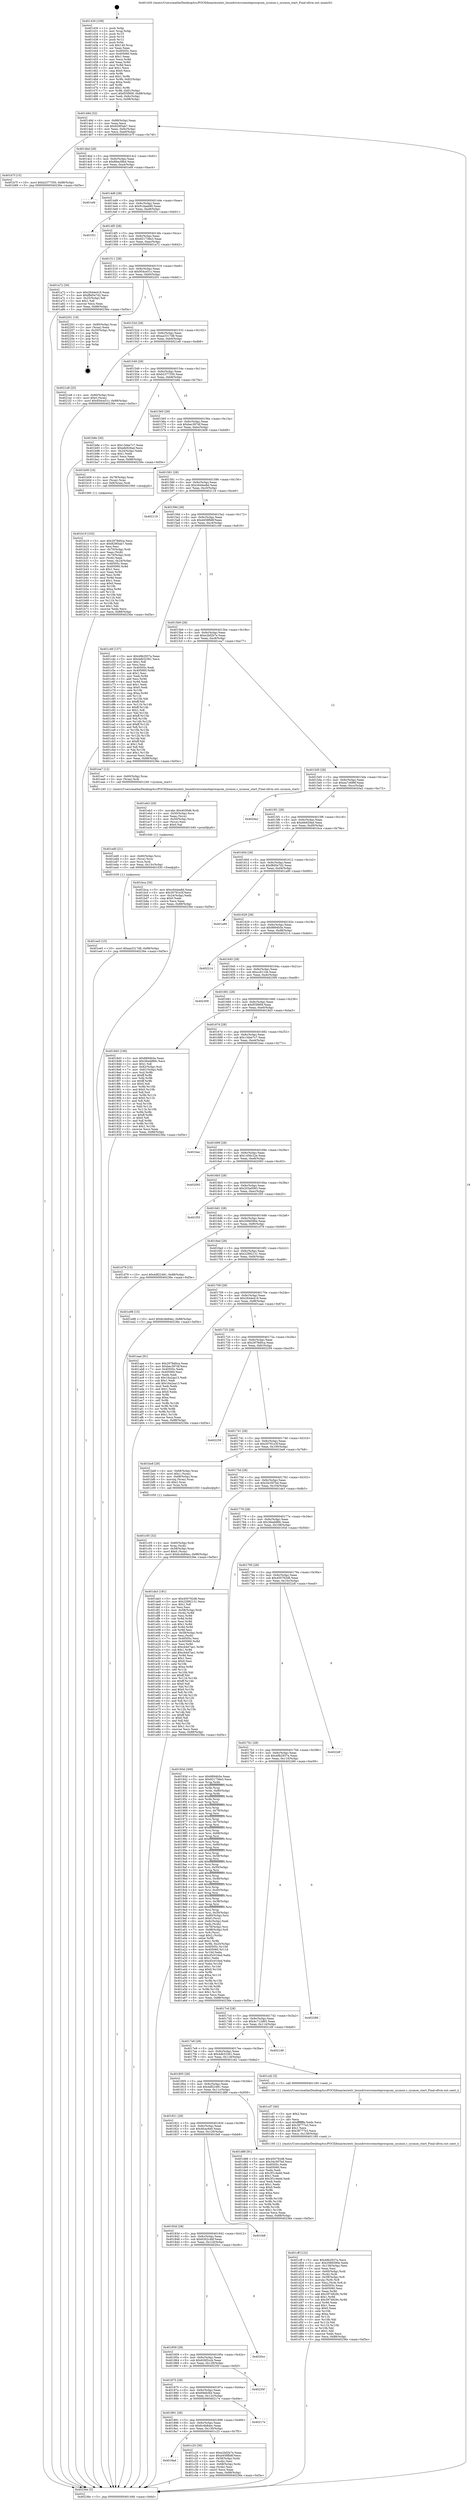 digraph "0x401430" {
  label = "0x401430 (/mnt/c/Users/mathe/Desktop/tcc/POCII/binaries/extr_linuxdriversremoteprocqcom_sysmon.c_sysmon_start_Final-ollvm.out::main(0))"
  labelloc = "t"
  node[shape=record]

  Entry [label="",width=0.3,height=0.3,shape=circle,fillcolor=black,style=filled]
  "0x40149d" [label="{
     0x40149d [32]\l
     | [instrs]\l
     &nbsp;&nbsp;0x40149d \<+6\>: mov -0x88(%rbp),%eax\l
     &nbsp;&nbsp;0x4014a3 \<+2\>: mov %eax,%ecx\l
     &nbsp;&nbsp;0x4014a5 \<+6\>: sub $0x829f3ab7,%ecx\l
     &nbsp;&nbsp;0x4014ab \<+6\>: mov %eax,-0x9c(%rbp)\l
     &nbsp;&nbsp;0x4014b1 \<+6\>: mov %ecx,-0xa0(%rbp)\l
     &nbsp;&nbsp;0x4014b7 \<+6\>: je 0000000000401b7f \<main+0x74f\>\l
  }"]
  "0x401b7f" [label="{
     0x401b7f [15]\l
     | [instrs]\l
     &nbsp;&nbsp;0x401b7f \<+10\>: movl $0xb2377350,-0x88(%rbp)\l
     &nbsp;&nbsp;0x401b89 \<+5\>: jmp 000000000040236e \<main+0xf3e\>\l
  }"]
  "0x4014bd" [label="{
     0x4014bd [28]\l
     | [instrs]\l
     &nbsp;&nbsp;0x4014bd \<+5\>: jmp 00000000004014c2 \<main+0x92\>\l
     &nbsp;&nbsp;0x4014c2 \<+6\>: mov -0x9c(%rbp),%eax\l
     &nbsp;&nbsp;0x4014c8 \<+5\>: sub $0x8fea38b4,%eax\l
     &nbsp;&nbsp;0x4014cd \<+6\>: mov %eax,-0xa4(%rbp)\l
     &nbsp;&nbsp;0x4014d3 \<+6\>: je 0000000000401ef4 \<main+0xac4\>\l
  }"]
  Exit [label="",width=0.3,height=0.3,shape=circle,fillcolor=black,style=filled,peripheries=2]
  "0x401ef4" [label="{
     0x401ef4\l
  }", style=dashed]
  "0x4014d9" [label="{
     0x4014d9 [28]\l
     | [instrs]\l
     &nbsp;&nbsp;0x4014d9 \<+5\>: jmp 00000000004014de \<main+0xae\>\l
     &nbsp;&nbsp;0x4014de \<+6\>: mov -0x9c(%rbp),%eax\l
     &nbsp;&nbsp;0x4014e4 \<+5\>: sub $0x91daab90,%eax\l
     &nbsp;&nbsp;0x4014e9 \<+6\>: mov %eax,-0xa8(%rbp)\l
     &nbsp;&nbsp;0x4014ef \<+6\>: je 0000000000401f31 \<main+0xb01\>\l
  }"]
  "0x401ee5" [label="{
     0x401ee5 [15]\l
     | [instrs]\l
     &nbsp;&nbsp;0x401ee5 \<+10\>: movl $0xaa3317d8,-0x88(%rbp)\l
     &nbsp;&nbsp;0x401eef \<+5\>: jmp 000000000040236e \<main+0xf3e\>\l
  }"]
  "0x401f31" [label="{
     0x401f31\l
  }", style=dashed]
  "0x4014f5" [label="{
     0x4014f5 [28]\l
     | [instrs]\l
     &nbsp;&nbsp;0x4014f5 \<+5\>: jmp 00000000004014fa \<main+0xca\>\l
     &nbsp;&nbsp;0x4014fa \<+6\>: mov -0x9c(%rbp),%eax\l
     &nbsp;&nbsp;0x401500 \<+5\>: sub $0x921736e3,%eax\l
     &nbsp;&nbsp;0x401505 \<+6\>: mov %eax,-0xac(%rbp)\l
     &nbsp;&nbsp;0x40150b \<+6\>: je 0000000000401a72 \<main+0x642\>\l
  }"]
  "0x401ed0" [label="{
     0x401ed0 [21]\l
     | [instrs]\l
     &nbsp;&nbsp;0x401ed0 \<+4\>: mov -0x60(%rbp),%rcx\l
     &nbsp;&nbsp;0x401ed4 \<+3\>: mov (%rcx),%rcx\l
     &nbsp;&nbsp;0x401ed7 \<+3\>: mov %rcx,%rdi\l
     &nbsp;&nbsp;0x401eda \<+6\>: mov %eax,-0x13c(%rbp)\l
     &nbsp;&nbsp;0x401ee0 \<+5\>: call 0000000000401030 \<free@plt\>\l
     | [calls]\l
     &nbsp;&nbsp;0x401030 \{1\} (unknown)\l
  }"]
  "0x401a72" [label="{
     0x401a72 [30]\l
     | [instrs]\l
     &nbsp;&nbsp;0x401a72 \<+5\>: mov $0x2644e419,%eax\l
     &nbsp;&nbsp;0x401a77 \<+5\>: mov $0xf8d5e7d2,%ecx\l
     &nbsp;&nbsp;0x401a7c \<+3\>: mov -0x25(%rbp),%dl\l
     &nbsp;&nbsp;0x401a7f \<+3\>: test $0x1,%dl\l
     &nbsp;&nbsp;0x401a82 \<+3\>: cmovne %ecx,%eax\l
     &nbsp;&nbsp;0x401a85 \<+6\>: mov %eax,-0x88(%rbp)\l
     &nbsp;&nbsp;0x401a8b \<+5\>: jmp 000000000040236e \<main+0xf3e\>\l
  }"]
  "0x401511" [label="{
     0x401511 [28]\l
     | [instrs]\l
     &nbsp;&nbsp;0x401511 \<+5\>: jmp 0000000000401516 \<main+0xe6\>\l
     &nbsp;&nbsp;0x401516 \<+6\>: mov -0x9c(%rbp),%eax\l
     &nbsp;&nbsp;0x40151c \<+5\>: sub $0x954ce51c,%eax\l
     &nbsp;&nbsp;0x401521 \<+6\>: mov %eax,-0xb0(%rbp)\l
     &nbsp;&nbsp;0x401527 \<+6\>: je 0000000000402201 \<main+0xdd1\>\l
  }"]
  "0x401eb3" [label="{
     0x401eb3 [29]\l
     | [instrs]\l
     &nbsp;&nbsp;0x401eb3 \<+10\>: movabs $0x4030d6,%rdi\l
     &nbsp;&nbsp;0x401ebd \<+4\>: mov -0x50(%rbp),%rcx\l
     &nbsp;&nbsp;0x401ec1 \<+2\>: mov %eax,(%rcx)\l
     &nbsp;&nbsp;0x401ec3 \<+4\>: mov -0x50(%rbp),%rcx\l
     &nbsp;&nbsp;0x401ec7 \<+2\>: mov (%rcx),%esi\l
     &nbsp;&nbsp;0x401ec9 \<+2\>: mov $0x0,%al\l
     &nbsp;&nbsp;0x401ecb \<+5\>: call 0000000000401040 \<printf@plt\>\l
     | [calls]\l
     &nbsp;&nbsp;0x401040 \{1\} (unknown)\l
  }"]
  "0x402201" [label="{
     0x402201 [19]\l
     | [instrs]\l
     &nbsp;&nbsp;0x402201 \<+4\>: mov -0x80(%rbp),%rax\l
     &nbsp;&nbsp;0x402205 \<+2\>: mov (%rax),%eax\l
     &nbsp;&nbsp;0x402207 \<+4\>: lea -0x20(%rbp),%rsp\l
     &nbsp;&nbsp;0x40220b \<+1\>: pop %rbx\l
     &nbsp;&nbsp;0x40220c \<+2\>: pop %r12\l
     &nbsp;&nbsp;0x40220e \<+2\>: pop %r14\l
     &nbsp;&nbsp;0x402210 \<+2\>: pop %r15\l
     &nbsp;&nbsp;0x402212 \<+1\>: pop %rbp\l
     &nbsp;&nbsp;0x402213 \<+1\>: ret\l
  }"]
  "0x40152d" [label="{
     0x40152d [28]\l
     | [instrs]\l
     &nbsp;&nbsp;0x40152d \<+5\>: jmp 0000000000401532 \<main+0x102\>\l
     &nbsp;&nbsp;0x401532 \<+6\>: mov -0x9c(%rbp),%eax\l
     &nbsp;&nbsp;0x401538 \<+5\>: sub $0xaa3317d8,%eax\l
     &nbsp;&nbsp;0x40153d \<+6\>: mov %eax,-0xb4(%rbp)\l
     &nbsp;&nbsp;0x401543 \<+6\>: je 00000000004021e8 \<main+0xdb8\>\l
  }"]
  "0x401cff" [label="{
     0x401cff [122]\l
     | [instrs]\l
     &nbsp;&nbsp;0x401cff \<+5\>: mov $0x49b2937a,%ecx\l
     &nbsp;&nbsp;0x401d04 \<+5\>: mov $0x2066590e,%edx\l
     &nbsp;&nbsp;0x401d09 \<+6\>: mov -0x138(%rbp),%esi\l
     &nbsp;&nbsp;0x401d0f \<+3\>: imul %eax,%esi\l
     &nbsp;&nbsp;0x401d12 \<+4\>: mov -0x60(%rbp),%rdi\l
     &nbsp;&nbsp;0x401d16 \<+3\>: mov (%rdi),%rdi\l
     &nbsp;&nbsp;0x401d19 \<+4\>: mov -0x58(%rbp),%r8\l
     &nbsp;&nbsp;0x401d1d \<+3\>: movslq (%r8),%r8\l
     &nbsp;&nbsp;0x401d20 \<+4\>: mov %esi,(%rdi,%r8,4)\l
     &nbsp;&nbsp;0x401d24 \<+7\>: mov 0x40505c,%eax\l
     &nbsp;&nbsp;0x401d2b \<+7\>: mov 0x405060,%esi\l
     &nbsp;&nbsp;0x401d32 \<+3\>: mov %eax,%r9d\l
     &nbsp;&nbsp;0x401d35 \<+7\>: add $0x3974929c,%r9d\l
     &nbsp;&nbsp;0x401d3c \<+4\>: sub $0x1,%r9d\l
     &nbsp;&nbsp;0x401d40 \<+7\>: sub $0x3974929c,%r9d\l
     &nbsp;&nbsp;0x401d47 \<+4\>: imul %r9d,%eax\l
     &nbsp;&nbsp;0x401d4b \<+3\>: and $0x1,%eax\l
     &nbsp;&nbsp;0x401d4e \<+3\>: cmp $0x0,%eax\l
     &nbsp;&nbsp;0x401d51 \<+4\>: sete %r10b\l
     &nbsp;&nbsp;0x401d55 \<+3\>: cmp $0xa,%esi\l
     &nbsp;&nbsp;0x401d58 \<+4\>: setl %r11b\l
     &nbsp;&nbsp;0x401d5c \<+3\>: mov %r10b,%bl\l
     &nbsp;&nbsp;0x401d5f \<+3\>: and %r11b,%bl\l
     &nbsp;&nbsp;0x401d62 \<+3\>: xor %r11b,%r10b\l
     &nbsp;&nbsp;0x401d65 \<+3\>: or %r10b,%bl\l
     &nbsp;&nbsp;0x401d68 \<+3\>: test $0x1,%bl\l
     &nbsp;&nbsp;0x401d6b \<+3\>: cmovne %edx,%ecx\l
     &nbsp;&nbsp;0x401d6e \<+6\>: mov %ecx,-0x88(%rbp)\l
     &nbsp;&nbsp;0x401d74 \<+5\>: jmp 000000000040236e \<main+0xf3e\>\l
  }"]
  "0x4021e8" [label="{
     0x4021e8 [25]\l
     | [instrs]\l
     &nbsp;&nbsp;0x4021e8 \<+4\>: mov -0x80(%rbp),%rax\l
     &nbsp;&nbsp;0x4021ec \<+6\>: movl $0x0,(%rax)\l
     &nbsp;&nbsp;0x4021f2 \<+10\>: movl $0x954ce51c,-0x88(%rbp)\l
     &nbsp;&nbsp;0x4021fc \<+5\>: jmp 000000000040236e \<main+0xf3e\>\l
  }"]
  "0x401549" [label="{
     0x401549 [28]\l
     | [instrs]\l
     &nbsp;&nbsp;0x401549 \<+5\>: jmp 000000000040154e \<main+0x11e\>\l
     &nbsp;&nbsp;0x40154e \<+6\>: mov -0x9c(%rbp),%eax\l
     &nbsp;&nbsp;0x401554 \<+5\>: sub $0xb2377350,%eax\l
     &nbsp;&nbsp;0x401559 \<+6\>: mov %eax,-0xb8(%rbp)\l
     &nbsp;&nbsp;0x40155f \<+6\>: je 0000000000401b8e \<main+0x75e\>\l
  }"]
  "0x401cd7" [label="{
     0x401cd7 [40]\l
     | [instrs]\l
     &nbsp;&nbsp;0x401cd7 \<+5\>: mov $0x2,%ecx\l
     &nbsp;&nbsp;0x401cdc \<+1\>: cltd\l
     &nbsp;&nbsp;0x401cdd \<+2\>: idiv %ecx\l
     &nbsp;&nbsp;0x401cdf \<+6\>: imul $0xfffffffe,%edx,%ecx\l
     &nbsp;&nbsp;0x401ce5 \<+6\>: add $0x38777e3,%ecx\l
     &nbsp;&nbsp;0x401ceb \<+3\>: add $0x1,%ecx\l
     &nbsp;&nbsp;0x401cee \<+6\>: sub $0x38777e3,%ecx\l
     &nbsp;&nbsp;0x401cf4 \<+6\>: mov %ecx,-0x138(%rbp)\l
     &nbsp;&nbsp;0x401cfa \<+5\>: call 0000000000401160 \<next_i\>\l
     | [calls]\l
     &nbsp;&nbsp;0x401160 \{1\} (/mnt/c/Users/mathe/Desktop/tcc/POCII/binaries/extr_linuxdriversremoteprocqcom_sysmon.c_sysmon_start_Final-ollvm.out::next_i)\l
  }"]
  "0x401b8e" [label="{
     0x401b8e [30]\l
     | [instrs]\l
     &nbsp;&nbsp;0x401b8e \<+5\>: mov $0x13dee7c7,%eax\l
     &nbsp;&nbsp;0x401b93 \<+5\>: mov $0xefe929ad,%ecx\l
     &nbsp;&nbsp;0x401b98 \<+3\>: mov -0x24(%rbp),%edx\l
     &nbsp;&nbsp;0x401b9b \<+3\>: cmp $0x1,%edx\l
     &nbsp;&nbsp;0x401b9e \<+3\>: cmovl %ecx,%eax\l
     &nbsp;&nbsp;0x401ba1 \<+6\>: mov %eax,-0x88(%rbp)\l
     &nbsp;&nbsp;0x401ba7 \<+5\>: jmp 000000000040236e \<main+0xf3e\>\l
  }"]
  "0x401565" [label="{
     0x401565 [28]\l
     | [instrs]\l
     &nbsp;&nbsp;0x401565 \<+5\>: jmp 000000000040156a \<main+0x13a\>\l
     &nbsp;&nbsp;0x40156a \<+6\>: mov -0x9c(%rbp),%eax\l
     &nbsp;&nbsp;0x401570 \<+5\>: sub $0xbec397df,%eax\l
     &nbsp;&nbsp;0x401575 \<+6\>: mov %eax,-0xbc(%rbp)\l
     &nbsp;&nbsp;0x40157b \<+6\>: je 0000000000401b09 \<main+0x6d9\>\l
  }"]
  "0x4018ad" [label="{
     0x4018ad\l
  }", style=dashed]
  "0x401b09" [label="{
     0x401b09 [16]\l
     | [instrs]\l
     &nbsp;&nbsp;0x401b09 \<+4\>: mov -0x78(%rbp),%rax\l
     &nbsp;&nbsp;0x401b0d \<+3\>: mov (%rax),%rax\l
     &nbsp;&nbsp;0x401b10 \<+4\>: mov 0x8(%rax),%rdi\l
     &nbsp;&nbsp;0x401b14 \<+5\>: call 0000000000401060 \<atoi@plt\>\l
     | [calls]\l
     &nbsp;&nbsp;0x401060 \{1\} (unknown)\l
  }"]
  "0x401581" [label="{
     0x401581 [28]\l
     | [instrs]\l
     &nbsp;&nbsp;0x401581 \<+5\>: jmp 0000000000401586 \<main+0x156\>\l
     &nbsp;&nbsp;0x401586 \<+6\>: mov -0x9c(%rbp),%eax\l
     &nbsp;&nbsp;0x40158c \<+5\>: sub $0xc644ea8d,%eax\l
     &nbsp;&nbsp;0x401591 \<+6\>: mov %eax,-0xc0(%rbp)\l
     &nbsp;&nbsp;0x401597 \<+6\>: je 0000000000402119 \<main+0xce9\>\l
  }"]
  "0x401c25" [label="{
     0x401c25 [36]\l
     | [instrs]\l
     &nbsp;&nbsp;0x401c25 \<+5\>: mov $0xe2bf2b7e,%eax\l
     &nbsp;&nbsp;0x401c2a \<+5\>: mov $0xd458fb8f,%ecx\l
     &nbsp;&nbsp;0x401c2f \<+4\>: mov -0x58(%rbp),%rdx\l
     &nbsp;&nbsp;0x401c33 \<+2\>: mov (%rdx),%esi\l
     &nbsp;&nbsp;0x401c35 \<+4\>: mov -0x68(%rbp),%rdx\l
     &nbsp;&nbsp;0x401c39 \<+2\>: cmp (%rdx),%esi\l
     &nbsp;&nbsp;0x401c3b \<+3\>: cmovl %ecx,%eax\l
     &nbsp;&nbsp;0x401c3e \<+6\>: mov %eax,-0x88(%rbp)\l
     &nbsp;&nbsp;0x401c44 \<+5\>: jmp 000000000040236e \<main+0xf3e\>\l
  }"]
  "0x402119" [label="{
     0x402119\l
  }", style=dashed]
  "0x40159d" [label="{
     0x40159d [28]\l
     | [instrs]\l
     &nbsp;&nbsp;0x40159d \<+5\>: jmp 00000000004015a2 \<main+0x172\>\l
     &nbsp;&nbsp;0x4015a2 \<+6\>: mov -0x9c(%rbp),%eax\l
     &nbsp;&nbsp;0x4015a8 \<+5\>: sub $0xd458fb8f,%eax\l
     &nbsp;&nbsp;0x4015ad \<+6\>: mov %eax,-0xc4(%rbp)\l
     &nbsp;&nbsp;0x4015b3 \<+6\>: je 0000000000401c49 \<main+0x819\>\l
  }"]
  "0x401891" [label="{
     0x401891 [28]\l
     | [instrs]\l
     &nbsp;&nbsp;0x401891 \<+5\>: jmp 0000000000401896 \<main+0x466\>\l
     &nbsp;&nbsp;0x401896 \<+6\>: mov -0x9c(%rbp),%eax\l
     &nbsp;&nbsp;0x40189c \<+5\>: sub $0x6c4b84ec,%eax\l
     &nbsp;&nbsp;0x4018a1 \<+6\>: mov %eax,-0x130(%rbp)\l
     &nbsp;&nbsp;0x4018a7 \<+6\>: je 0000000000401c25 \<main+0x7f5\>\l
  }"]
  "0x401c49" [label="{
     0x401c49 [137]\l
     | [instrs]\l
     &nbsp;&nbsp;0x401c49 \<+5\>: mov $0x49b2937a,%eax\l
     &nbsp;&nbsp;0x401c4e \<+5\>: mov $0x4db32361,%ecx\l
     &nbsp;&nbsp;0x401c53 \<+2\>: mov $0x1,%dl\l
     &nbsp;&nbsp;0x401c55 \<+2\>: xor %esi,%esi\l
     &nbsp;&nbsp;0x401c57 \<+7\>: mov 0x40505c,%edi\l
     &nbsp;&nbsp;0x401c5e \<+8\>: mov 0x405060,%r8d\l
     &nbsp;&nbsp;0x401c66 \<+3\>: sub $0x1,%esi\l
     &nbsp;&nbsp;0x401c69 \<+3\>: mov %edi,%r9d\l
     &nbsp;&nbsp;0x401c6c \<+3\>: add %esi,%r9d\l
     &nbsp;&nbsp;0x401c6f \<+4\>: imul %r9d,%edi\l
     &nbsp;&nbsp;0x401c73 \<+3\>: and $0x1,%edi\l
     &nbsp;&nbsp;0x401c76 \<+3\>: cmp $0x0,%edi\l
     &nbsp;&nbsp;0x401c79 \<+4\>: sete %r10b\l
     &nbsp;&nbsp;0x401c7d \<+4\>: cmp $0xa,%r8d\l
     &nbsp;&nbsp;0x401c81 \<+4\>: setl %r11b\l
     &nbsp;&nbsp;0x401c85 \<+3\>: mov %r10b,%bl\l
     &nbsp;&nbsp;0x401c88 \<+3\>: xor $0xff,%bl\l
     &nbsp;&nbsp;0x401c8b \<+3\>: mov %r11b,%r14b\l
     &nbsp;&nbsp;0x401c8e \<+4\>: xor $0xff,%r14b\l
     &nbsp;&nbsp;0x401c92 \<+3\>: xor $0x1,%dl\l
     &nbsp;&nbsp;0x401c95 \<+3\>: mov %bl,%r15b\l
     &nbsp;&nbsp;0x401c98 \<+4\>: and $0xff,%r15b\l
     &nbsp;&nbsp;0x401c9c \<+3\>: and %dl,%r10b\l
     &nbsp;&nbsp;0x401c9f \<+3\>: mov %r14b,%r12b\l
     &nbsp;&nbsp;0x401ca2 \<+4\>: and $0xff,%r12b\l
     &nbsp;&nbsp;0x401ca6 \<+3\>: and %dl,%r11b\l
     &nbsp;&nbsp;0x401ca9 \<+3\>: or %r10b,%r15b\l
     &nbsp;&nbsp;0x401cac \<+3\>: or %r11b,%r12b\l
     &nbsp;&nbsp;0x401caf \<+3\>: xor %r12b,%r15b\l
     &nbsp;&nbsp;0x401cb2 \<+3\>: or %r14b,%bl\l
     &nbsp;&nbsp;0x401cb5 \<+3\>: xor $0xff,%bl\l
     &nbsp;&nbsp;0x401cb8 \<+3\>: or $0x1,%dl\l
     &nbsp;&nbsp;0x401cbb \<+2\>: and %dl,%bl\l
     &nbsp;&nbsp;0x401cbd \<+3\>: or %bl,%r15b\l
     &nbsp;&nbsp;0x401cc0 \<+4\>: test $0x1,%r15b\l
     &nbsp;&nbsp;0x401cc4 \<+3\>: cmovne %ecx,%eax\l
     &nbsp;&nbsp;0x401cc7 \<+6\>: mov %eax,-0x88(%rbp)\l
     &nbsp;&nbsp;0x401ccd \<+5\>: jmp 000000000040236e \<main+0xf3e\>\l
  }"]
  "0x4015b9" [label="{
     0x4015b9 [28]\l
     | [instrs]\l
     &nbsp;&nbsp;0x4015b9 \<+5\>: jmp 00000000004015be \<main+0x18e\>\l
     &nbsp;&nbsp;0x4015be \<+6\>: mov -0x9c(%rbp),%eax\l
     &nbsp;&nbsp;0x4015c4 \<+5\>: sub $0xe2bf2b7e,%eax\l
     &nbsp;&nbsp;0x4015c9 \<+6\>: mov %eax,-0xc8(%rbp)\l
     &nbsp;&nbsp;0x4015cf \<+6\>: je 0000000000401ea7 \<main+0xa77\>\l
  }"]
  "0x40217e" [label="{
     0x40217e\l
  }", style=dashed]
  "0x401ea7" [label="{
     0x401ea7 [12]\l
     | [instrs]\l
     &nbsp;&nbsp;0x401ea7 \<+4\>: mov -0x60(%rbp),%rax\l
     &nbsp;&nbsp;0x401eab \<+3\>: mov (%rax),%rdi\l
     &nbsp;&nbsp;0x401eae \<+5\>: call 0000000000401240 \<sysmon_start\>\l
     | [calls]\l
     &nbsp;&nbsp;0x401240 \{1\} (/mnt/c/Users/mathe/Desktop/tcc/POCII/binaries/extr_linuxdriversremoteprocqcom_sysmon.c_sysmon_start_Final-ollvm.out::sysmon_start)\l
  }"]
  "0x4015d5" [label="{
     0x4015d5 [28]\l
     | [instrs]\l
     &nbsp;&nbsp;0x4015d5 \<+5\>: jmp 00000000004015da \<main+0x1aa\>\l
     &nbsp;&nbsp;0x4015da \<+6\>: mov -0x9c(%rbp),%eax\l
     &nbsp;&nbsp;0x4015e0 \<+5\>: sub $0xea7c689f,%eax\l
     &nbsp;&nbsp;0x4015e5 \<+6\>: mov %eax,-0xcc(%rbp)\l
     &nbsp;&nbsp;0x4015eb \<+6\>: je 00000000004020a2 \<main+0xc72\>\l
  }"]
  "0x401875" [label="{
     0x401875 [28]\l
     | [instrs]\l
     &nbsp;&nbsp;0x401875 \<+5\>: jmp 000000000040187a \<main+0x44a\>\l
     &nbsp;&nbsp;0x40187a \<+6\>: mov -0x9c(%rbp),%eax\l
     &nbsp;&nbsp;0x401880 \<+5\>: sub $0x69efcf44,%eax\l
     &nbsp;&nbsp;0x401885 \<+6\>: mov %eax,-0x12c(%rbp)\l
     &nbsp;&nbsp;0x40188b \<+6\>: je 000000000040217e \<main+0xd4e\>\l
  }"]
  "0x4020a2" [label="{
     0x4020a2\l
  }", style=dashed]
  "0x4015f1" [label="{
     0x4015f1 [28]\l
     | [instrs]\l
     &nbsp;&nbsp;0x4015f1 \<+5\>: jmp 00000000004015f6 \<main+0x1c6\>\l
     &nbsp;&nbsp;0x4015f6 \<+6\>: mov -0x9c(%rbp),%eax\l
     &nbsp;&nbsp;0x4015fc \<+5\>: sub $0xefe929ad,%eax\l
     &nbsp;&nbsp;0x401601 \<+6\>: mov %eax,-0xd0(%rbp)\l
     &nbsp;&nbsp;0x401607 \<+6\>: je 0000000000401bca \<main+0x79a\>\l
  }"]
  "0x40235f" [label="{
     0x40235f\l
  }", style=dashed]
  "0x401bca" [label="{
     0x401bca [30]\l
     | [instrs]\l
     &nbsp;&nbsp;0x401bca \<+5\>: mov $0xc644ea8d,%eax\l
     &nbsp;&nbsp;0x401bcf \<+5\>: mov $0x30791e3f,%ecx\l
     &nbsp;&nbsp;0x401bd4 \<+3\>: mov -0x24(%rbp),%edx\l
     &nbsp;&nbsp;0x401bd7 \<+3\>: cmp $0x0,%edx\l
     &nbsp;&nbsp;0x401bda \<+3\>: cmove %ecx,%eax\l
     &nbsp;&nbsp;0x401bdd \<+6\>: mov %eax,-0x88(%rbp)\l
     &nbsp;&nbsp;0x401be3 \<+5\>: jmp 000000000040236e \<main+0xf3e\>\l
  }"]
  "0x40160d" [label="{
     0x40160d [28]\l
     | [instrs]\l
     &nbsp;&nbsp;0x40160d \<+5\>: jmp 0000000000401612 \<main+0x1e2\>\l
     &nbsp;&nbsp;0x401612 \<+6\>: mov -0x9c(%rbp),%eax\l
     &nbsp;&nbsp;0x401618 \<+5\>: sub $0xf8d5e7d2,%eax\l
     &nbsp;&nbsp;0x40161d \<+6\>: mov %eax,-0xd4(%rbp)\l
     &nbsp;&nbsp;0x401623 \<+6\>: je 0000000000401a90 \<main+0x660\>\l
  }"]
  "0x401859" [label="{
     0x401859 [28]\l
     | [instrs]\l
     &nbsp;&nbsp;0x401859 \<+5\>: jmp 000000000040185e \<main+0x42e\>\l
     &nbsp;&nbsp;0x40185e \<+6\>: mov -0x9c(%rbp),%eax\l
     &nbsp;&nbsp;0x401864 \<+5\>: sub $0x626f2ccb,%eax\l
     &nbsp;&nbsp;0x401869 \<+6\>: mov %eax,-0x128(%rbp)\l
     &nbsp;&nbsp;0x40186f \<+6\>: je 000000000040235f \<main+0xf2f\>\l
  }"]
  "0x401a90" [label="{
     0x401a90\l
  }", style=dashed]
  "0x401629" [label="{
     0x401629 [28]\l
     | [instrs]\l
     &nbsp;&nbsp;0x401629 \<+5\>: jmp 000000000040162e \<main+0x1fe\>\l
     &nbsp;&nbsp;0x40162e \<+6\>: mov -0x9c(%rbp),%eax\l
     &nbsp;&nbsp;0x401634 \<+5\>: sub $0x8894b5e,%eax\l
     &nbsp;&nbsp;0x401639 \<+6\>: mov %eax,-0xd8(%rbp)\l
     &nbsp;&nbsp;0x40163f \<+6\>: je 0000000000402214 \<main+0xde4\>\l
  }"]
  "0x4020cc" [label="{
     0x4020cc\l
  }", style=dashed]
  "0x402214" [label="{
     0x402214\l
  }", style=dashed]
  "0x401645" [label="{
     0x401645 [28]\l
     | [instrs]\l
     &nbsp;&nbsp;0x401645 \<+5\>: jmp 000000000040164a \<main+0x21a\>\l
     &nbsp;&nbsp;0x40164a \<+6\>: mov -0x9c(%rbp),%eax\l
     &nbsp;&nbsp;0x401650 \<+5\>: sub $0xcc6110e,%eax\l
     &nbsp;&nbsp;0x401655 \<+6\>: mov %eax,-0xdc(%rbp)\l
     &nbsp;&nbsp;0x40165b \<+6\>: je 0000000000402309 \<main+0xed9\>\l
  }"]
  "0x40183d" [label="{
     0x40183d [28]\l
     | [instrs]\l
     &nbsp;&nbsp;0x40183d \<+5\>: jmp 0000000000401842 \<main+0x412\>\l
     &nbsp;&nbsp;0x401842 \<+6\>: mov -0x9c(%rbp),%eax\l
     &nbsp;&nbsp;0x401848 \<+5\>: sub $0x6262c46f,%eax\l
     &nbsp;&nbsp;0x40184d \<+6\>: mov %eax,-0x124(%rbp)\l
     &nbsp;&nbsp;0x401853 \<+6\>: je 00000000004020cc \<main+0xc9c\>\l
  }"]
  "0x402309" [label="{
     0x402309\l
  }", style=dashed]
  "0x401661" [label="{
     0x401661 [28]\l
     | [instrs]\l
     &nbsp;&nbsp;0x401661 \<+5\>: jmp 0000000000401666 \<main+0x236\>\l
     &nbsp;&nbsp;0x401666 \<+6\>: mov -0x9c(%rbp),%eax\l
     &nbsp;&nbsp;0x40166c \<+5\>: sub $0xf55f909,%eax\l
     &nbsp;&nbsp;0x401671 \<+6\>: mov %eax,-0xe0(%rbp)\l
     &nbsp;&nbsp;0x401677 \<+6\>: je 00000000004018d3 \<main+0x4a3\>\l
  }"]
  "0x401fe8" [label="{
     0x401fe8\l
  }", style=dashed]
  "0x4018d3" [label="{
     0x4018d3 [106]\l
     | [instrs]\l
     &nbsp;&nbsp;0x4018d3 \<+5\>: mov $0x8894b5e,%eax\l
     &nbsp;&nbsp;0x4018d8 \<+5\>: mov $0x36edd89c,%ecx\l
     &nbsp;&nbsp;0x4018dd \<+2\>: mov $0x1,%dl\l
     &nbsp;&nbsp;0x4018df \<+7\>: mov -0x82(%rbp),%sil\l
     &nbsp;&nbsp;0x4018e6 \<+7\>: mov -0x81(%rbp),%dil\l
     &nbsp;&nbsp;0x4018ed \<+3\>: mov %sil,%r8b\l
     &nbsp;&nbsp;0x4018f0 \<+4\>: xor $0xff,%r8b\l
     &nbsp;&nbsp;0x4018f4 \<+3\>: mov %dil,%r9b\l
     &nbsp;&nbsp;0x4018f7 \<+4\>: xor $0xff,%r9b\l
     &nbsp;&nbsp;0x4018fb \<+3\>: xor $0x0,%dl\l
     &nbsp;&nbsp;0x4018fe \<+3\>: mov %r8b,%r10b\l
     &nbsp;&nbsp;0x401901 \<+4\>: and $0x0,%r10b\l
     &nbsp;&nbsp;0x401905 \<+3\>: and %dl,%sil\l
     &nbsp;&nbsp;0x401908 \<+3\>: mov %r9b,%r11b\l
     &nbsp;&nbsp;0x40190b \<+4\>: and $0x0,%r11b\l
     &nbsp;&nbsp;0x40190f \<+3\>: and %dl,%dil\l
     &nbsp;&nbsp;0x401912 \<+3\>: or %sil,%r10b\l
     &nbsp;&nbsp;0x401915 \<+3\>: or %dil,%r11b\l
     &nbsp;&nbsp;0x401918 \<+3\>: xor %r11b,%r10b\l
     &nbsp;&nbsp;0x40191b \<+3\>: or %r9b,%r8b\l
     &nbsp;&nbsp;0x40191e \<+4\>: xor $0xff,%r8b\l
     &nbsp;&nbsp;0x401922 \<+3\>: or $0x0,%dl\l
     &nbsp;&nbsp;0x401925 \<+3\>: and %dl,%r8b\l
     &nbsp;&nbsp;0x401928 \<+3\>: or %r8b,%r10b\l
     &nbsp;&nbsp;0x40192b \<+4\>: test $0x1,%r10b\l
     &nbsp;&nbsp;0x40192f \<+3\>: cmovne %ecx,%eax\l
     &nbsp;&nbsp;0x401932 \<+6\>: mov %eax,-0x88(%rbp)\l
     &nbsp;&nbsp;0x401938 \<+5\>: jmp 000000000040236e \<main+0xf3e\>\l
  }"]
  "0x40167d" [label="{
     0x40167d [28]\l
     | [instrs]\l
     &nbsp;&nbsp;0x40167d \<+5\>: jmp 0000000000401682 \<main+0x252\>\l
     &nbsp;&nbsp;0x401682 \<+6\>: mov -0x9c(%rbp),%eax\l
     &nbsp;&nbsp;0x401688 \<+5\>: sub $0x13dee7c7,%eax\l
     &nbsp;&nbsp;0x40168d \<+6\>: mov %eax,-0xe4(%rbp)\l
     &nbsp;&nbsp;0x401693 \<+6\>: je 0000000000401bac \<main+0x77c\>\l
  }"]
  "0x40236e" [label="{
     0x40236e [5]\l
     | [instrs]\l
     &nbsp;&nbsp;0x40236e \<+5\>: jmp 000000000040149d \<main+0x6d\>\l
  }"]
  "0x401430" [label="{
     0x401430 [109]\l
     | [instrs]\l
     &nbsp;&nbsp;0x401430 \<+1\>: push %rbp\l
     &nbsp;&nbsp;0x401431 \<+3\>: mov %rsp,%rbp\l
     &nbsp;&nbsp;0x401434 \<+2\>: push %r15\l
     &nbsp;&nbsp;0x401436 \<+2\>: push %r14\l
     &nbsp;&nbsp;0x401438 \<+2\>: push %r12\l
     &nbsp;&nbsp;0x40143a \<+1\>: push %rbx\l
     &nbsp;&nbsp;0x40143b \<+7\>: sub $0x140,%rsp\l
     &nbsp;&nbsp;0x401442 \<+2\>: xor %eax,%eax\l
     &nbsp;&nbsp;0x401444 \<+7\>: mov 0x40505c,%ecx\l
     &nbsp;&nbsp;0x40144b \<+7\>: mov 0x405060,%edx\l
     &nbsp;&nbsp;0x401452 \<+3\>: sub $0x1,%eax\l
     &nbsp;&nbsp;0x401455 \<+3\>: mov %ecx,%r8d\l
     &nbsp;&nbsp;0x401458 \<+3\>: add %eax,%r8d\l
     &nbsp;&nbsp;0x40145b \<+4\>: imul %r8d,%ecx\l
     &nbsp;&nbsp;0x40145f \<+3\>: and $0x1,%ecx\l
     &nbsp;&nbsp;0x401462 \<+3\>: cmp $0x0,%ecx\l
     &nbsp;&nbsp;0x401465 \<+4\>: sete %r9b\l
     &nbsp;&nbsp;0x401469 \<+4\>: and $0x1,%r9b\l
     &nbsp;&nbsp;0x40146d \<+7\>: mov %r9b,-0x82(%rbp)\l
     &nbsp;&nbsp;0x401474 \<+3\>: cmp $0xa,%edx\l
     &nbsp;&nbsp;0x401477 \<+4\>: setl %r9b\l
     &nbsp;&nbsp;0x40147b \<+4\>: and $0x1,%r9b\l
     &nbsp;&nbsp;0x40147f \<+7\>: mov %r9b,-0x81(%rbp)\l
     &nbsp;&nbsp;0x401486 \<+10\>: movl $0xf55f909,-0x88(%rbp)\l
     &nbsp;&nbsp;0x401490 \<+6\>: mov %edi,-0x8c(%rbp)\l
     &nbsp;&nbsp;0x401496 \<+7\>: mov %rsi,-0x98(%rbp)\l
  }"]
  "0x401821" [label="{
     0x401821 [28]\l
     | [instrs]\l
     &nbsp;&nbsp;0x401821 \<+5\>: jmp 0000000000401826 \<main+0x3f6\>\l
     &nbsp;&nbsp;0x401826 \<+6\>: mov -0x9c(%rbp),%eax\l
     &nbsp;&nbsp;0x40182c \<+5\>: sub $0x4fcac6e0,%eax\l
     &nbsp;&nbsp;0x401831 \<+6\>: mov %eax,-0x120(%rbp)\l
     &nbsp;&nbsp;0x401837 \<+6\>: je 0000000000401fe8 \<main+0xbb8\>\l
  }"]
  "0x401bac" [label="{
     0x401bac\l
  }", style=dashed]
  "0x401699" [label="{
     0x401699 [28]\l
     | [instrs]\l
     &nbsp;&nbsp;0x401699 \<+5\>: jmp 000000000040169e \<main+0x26e\>\l
     &nbsp;&nbsp;0x40169e \<+6\>: mov -0x9c(%rbp),%eax\l
     &nbsp;&nbsp;0x4016a4 \<+5\>: sub $0x1456c22e,%eax\l
     &nbsp;&nbsp;0x4016a9 \<+6\>: mov %eax,-0xe8(%rbp)\l
     &nbsp;&nbsp;0x4016af \<+6\>: je 0000000000402093 \<main+0xc63\>\l
  }"]
  "0x401d88" [label="{
     0x401d88 [91]\l
     | [instrs]\l
     &nbsp;&nbsp;0x401d88 \<+5\>: mov $0x450792d8,%eax\l
     &nbsp;&nbsp;0x401d8d \<+5\>: mov $0x34c597bd,%ecx\l
     &nbsp;&nbsp;0x401d92 \<+7\>: mov 0x40505c,%edx\l
     &nbsp;&nbsp;0x401d99 \<+7\>: mov 0x405060,%esi\l
     &nbsp;&nbsp;0x401da0 \<+2\>: mov %edx,%edi\l
     &nbsp;&nbsp;0x401da2 \<+6\>: sub $0x3f1c4edd,%edi\l
     &nbsp;&nbsp;0x401da8 \<+3\>: sub $0x1,%edi\l
     &nbsp;&nbsp;0x401dab \<+6\>: add $0x3f1c4edd,%edi\l
     &nbsp;&nbsp;0x401db1 \<+3\>: imul %edi,%edx\l
     &nbsp;&nbsp;0x401db4 \<+3\>: and $0x1,%edx\l
     &nbsp;&nbsp;0x401db7 \<+3\>: cmp $0x0,%edx\l
     &nbsp;&nbsp;0x401dba \<+4\>: sete %r8b\l
     &nbsp;&nbsp;0x401dbe \<+3\>: cmp $0xa,%esi\l
     &nbsp;&nbsp;0x401dc1 \<+4\>: setl %r9b\l
     &nbsp;&nbsp;0x401dc5 \<+3\>: mov %r8b,%r10b\l
     &nbsp;&nbsp;0x401dc8 \<+3\>: and %r9b,%r10b\l
     &nbsp;&nbsp;0x401dcb \<+3\>: xor %r9b,%r8b\l
     &nbsp;&nbsp;0x401dce \<+3\>: or %r8b,%r10b\l
     &nbsp;&nbsp;0x401dd1 \<+4\>: test $0x1,%r10b\l
     &nbsp;&nbsp;0x401dd5 \<+3\>: cmovne %ecx,%eax\l
     &nbsp;&nbsp;0x401dd8 \<+6\>: mov %eax,-0x88(%rbp)\l
     &nbsp;&nbsp;0x401dde \<+5\>: jmp 000000000040236e \<main+0xf3e\>\l
  }"]
  "0x402093" [label="{
     0x402093\l
  }", style=dashed]
  "0x4016b5" [label="{
     0x4016b5 [28]\l
     | [instrs]\l
     &nbsp;&nbsp;0x4016b5 \<+5\>: jmp 00000000004016ba \<main+0x28a\>\l
     &nbsp;&nbsp;0x4016ba \<+6\>: mov -0x9c(%rbp),%eax\l
     &nbsp;&nbsp;0x4016c0 \<+5\>: sub $0x203a0083,%eax\l
     &nbsp;&nbsp;0x4016c5 \<+6\>: mov %eax,-0xec(%rbp)\l
     &nbsp;&nbsp;0x4016cb \<+6\>: je 0000000000401f55 \<main+0xb25\>\l
  }"]
  "0x401805" [label="{
     0x401805 [28]\l
     | [instrs]\l
     &nbsp;&nbsp;0x401805 \<+5\>: jmp 000000000040180a \<main+0x3da\>\l
     &nbsp;&nbsp;0x40180a \<+6\>: mov -0x9c(%rbp),%eax\l
     &nbsp;&nbsp;0x401810 \<+5\>: sub $0x4df22481,%eax\l
     &nbsp;&nbsp;0x401815 \<+6\>: mov %eax,-0x11c(%rbp)\l
     &nbsp;&nbsp;0x40181b \<+6\>: je 0000000000401d88 \<main+0x958\>\l
  }"]
  "0x401f55" [label="{
     0x401f55\l
  }", style=dashed]
  "0x4016d1" [label="{
     0x4016d1 [28]\l
     | [instrs]\l
     &nbsp;&nbsp;0x4016d1 \<+5\>: jmp 00000000004016d6 \<main+0x2a6\>\l
     &nbsp;&nbsp;0x4016d6 \<+6\>: mov -0x9c(%rbp),%eax\l
     &nbsp;&nbsp;0x4016dc \<+5\>: sub $0x2066590e,%eax\l
     &nbsp;&nbsp;0x4016e1 \<+6\>: mov %eax,-0xf0(%rbp)\l
     &nbsp;&nbsp;0x4016e7 \<+6\>: je 0000000000401d79 \<main+0x949\>\l
  }"]
  "0x401cd2" [label="{
     0x401cd2 [5]\l
     | [instrs]\l
     &nbsp;&nbsp;0x401cd2 \<+5\>: call 0000000000401160 \<next_i\>\l
     | [calls]\l
     &nbsp;&nbsp;0x401160 \{1\} (/mnt/c/Users/mathe/Desktop/tcc/POCII/binaries/extr_linuxdriversremoteprocqcom_sysmon.c_sysmon_start_Final-ollvm.out::next_i)\l
  }"]
  "0x401d79" [label="{
     0x401d79 [15]\l
     | [instrs]\l
     &nbsp;&nbsp;0x401d79 \<+10\>: movl $0x4df22481,-0x88(%rbp)\l
     &nbsp;&nbsp;0x401d83 \<+5\>: jmp 000000000040236e \<main+0xf3e\>\l
  }"]
  "0x4016ed" [label="{
     0x4016ed [28]\l
     | [instrs]\l
     &nbsp;&nbsp;0x4016ed \<+5\>: jmp 00000000004016f2 \<main+0x2c2\>\l
     &nbsp;&nbsp;0x4016f2 \<+6\>: mov -0x9c(%rbp),%eax\l
     &nbsp;&nbsp;0x4016f8 \<+5\>: sub $0x22992131,%eax\l
     &nbsp;&nbsp;0x4016fd \<+6\>: mov %eax,-0xf4(%rbp)\l
     &nbsp;&nbsp;0x401703 \<+6\>: je 0000000000401e98 \<main+0xa68\>\l
  }"]
  "0x4017e9" [label="{
     0x4017e9 [28]\l
     | [instrs]\l
     &nbsp;&nbsp;0x4017e9 \<+5\>: jmp 00000000004017ee \<main+0x3be\>\l
     &nbsp;&nbsp;0x4017ee \<+6\>: mov -0x9c(%rbp),%eax\l
     &nbsp;&nbsp;0x4017f4 \<+5\>: sub $0x4db32361,%eax\l
     &nbsp;&nbsp;0x4017f9 \<+6\>: mov %eax,-0x118(%rbp)\l
     &nbsp;&nbsp;0x4017ff \<+6\>: je 0000000000401cd2 \<main+0x8a2\>\l
  }"]
  "0x401e98" [label="{
     0x401e98 [15]\l
     | [instrs]\l
     &nbsp;&nbsp;0x401e98 \<+10\>: movl $0x6c4b84ec,-0x88(%rbp)\l
     &nbsp;&nbsp;0x401ea2 \<+5\>: jmp 000000000040236e \<main+0xf3e\>\l
  }"]
  "0x401709" [label="{
     0x401709 [28]\l
     | [instrs]\l
     &nbsp;&nbsp;0x401709 \<+5\>: jmp 000000000040170e \<main+0x2de\>\l
     &nbsp;&nbsp;0x40170e \<+6\>: mov -0x9c(%rbp),%eax\l
     &nbsp;&nbsp;0x401714 \<+5\>: sub $0x2644e419,%eax\l
     &nbsp;&nbsp;0x401719 \<+6\>: mov %eax,-0xf8(%rbp)\l
     &nbsp;&nbsp;0x40171f \<+6\>: je 0000000000401aae \<main+0x67e\>\l
  }"]
  "0x4021d9" [label="{
     0x4021d9\l
  }", style=dashed]
  "0x401aae" [label="{
     0x401aae [91]\l
     | [instrs]\l
     &nbsp;&nbsp;0x401aae \<+5\>: mov $0x2978d0ca,%eax\l
     &nbsp;&nbsp;0x401ab3 \<+5\>: mov $0xbec397df,%ecx\l
     &nbsp;&nbsp;0x401ab8 \<+7\>: mov 0x40505c,%edx\l
     &nbsp;&nbsp;0x401abf \<+7\>: mov 0x405060,%esi\l
     &nbsp;&nbsp;0x401ac6 \<+2\>: mov %edx,%edi\l
     &nbsp;&nbsp;0x401ac8 \<+6\>: sub $0x16a2aa13,%edi\l
     &nbsp;&nbsp;0x401ace \<+3\>: sub $0x1,%edi\l
     &nbsp;&nbsp;0x401ad1 \<+6\>: add $0x16a2aa13,%edi\l
     &nbsp;&nbsp;0x401ad7 \<+3\>: imul %edi,%edx\l
     &nbsp;&nbsp;0x401ada \<+3\>: and $0x1,%edx\l
     &nbsp;&nbsp;0x401add \<+3\>: cmp $0x0,%edx\l
     &nbsp;&nbsp;0x401ae0 \<+4\>: sete %r8b\l
     &nbsp;&nbsp;0x401ae4 \<+3\>: cmp $0xa,%esi\l
     &nbsp;&nbsp;0x401ae7 \<+4\>: setl %r9b\l
     &nbsp;&nbsp;0x401aeb \<+3\>: mov %r8b,%r10b\l
     &nbsp;&nbsp;0x401aee \<+3\>: and %r9b,%r10b\l
     &nbsp;&nbsp;0x401af1 \<+3\>: xor %r9b,%r8b\l
     &nbsp;&nbsp;0x401af4 \<+3\>: or %r8b,%r10b\l
     &nbsp;&nbsp;0x401af7 \<+4\>: test $0x1,%r10b\l
     &nbsp;&nbsp;0x401afb \<+3\>: cmovne %ecx,%eax\l
     &nbsp;&nbsp;0x401afe \<+6\>: mov %eax,-0x88(%rbp)\l
     &nbsp;&nbsp;0x401b04 \<+5\>: jmp 000000000040236e \<main+0xf3e\>\l
  }"]
  "0x401725" [label="{
     0x401725 [28]\l
     | [instrs]\l
     &nbsp;&nbsp;0x401725 \<+5\>: jmp 000000000040172a \<main+0x2fa\>\l
     &nbsp;&nbsp;0x40172a \<+6\>: mov -0x9c(%rbp),%eax\l
     &nbsp;&nbsp;0x401730 \<+5\>: sub $0x2978d0ca,%eax\l
     &nbsp;&nbsp;0x401735 \<+6\>: mov %eax,-0xfc(%rbp)\l
     &nbsp;&nbsp;0x40173b \<+6\>: je 0000000000402259 \<main+0xe29\>\l
  }"]
  "0x4017cd" [label="{
     0x4017cd [28]\l
     | [instrs]\l
     &nbsp;&nbsp;0x4017cd \<+5\>: jmp 00000000004017d2 \<main+0x3a2\>\l
     &nbsp;&nbsp;0x4017d2 \<+6\>: mov -0x9c(%rbp),%eax\l
     &nbsp;&nbsp;0x4017d8 \<+5\>: sub $0x4c712d65,%eax\l
     &nbsp;&nbsp;0x4017dd \<+6\>: mov %eax,-0x114(%rbp)\l
     &nbsp;&nbsp;0x4017e3 \<+6\>: je 00000000004021d9 \<main+0xda9\>\l
  }"]
  "0x402259" [label="{
     0x402259\l
  }", style=dashed]
  "0x401741" [label="{
     0x401741 [28]\l
     | [instrs]\l
     &nbsp;&nbsp;0x401741 \<+5\>: jmp 0000000000401746 \<main+0x316\>\l
     &nbsp;&nbsp;0x401746 \<+6\>: mov -0x9c(%rbp),%eax\l
     &nbsp;&nbsp;0x40174c \<+5\>: sub $0x30791e3f,%eax\l
     &nbsp;&nbsp;0x401751 \<+6\>: mov %eax,-0x100(%rbp)\l
     &nbsp;&nbsp;0x401757 \<+6\>: je 0000000000401be8 \<main+0x7b8\>\l
  }"]
  "0x402289" [label="{
     0x402289\l
  }", style=dashed]
  "0x401be8" [label="{
     0x401be8 [29]\l
     | [instrs]\l
     &nbsp;&nbsp;0x401be8 \<+4\>: mov -0x68(%rbp),%rax\l
     &nbsp;&nbsp;0x401bec \<+6\>: movl $0x1,(%rax)\l
     &nbsp;&nbsp;0x401bf2 \<+4\>: mov -0x68(%rbp),%rax\l
     &nbsp;&nbsp;0x401bf6 \<+3\>: movslq (%rax),%rax\l
     &nbsp;&nbsp;0x401bf9 \<+4\>: shl $0x2,%rax\l
     &nbsp;&nbsp;0x401bfd \<+3\>: mov %rax,%rdi\l
     &nbsp;&nbsp;0x401c00 \<+5\>: call 0000000000401050 \<malloc@plt\>\l
     | [calls]\l
     &nbsp;&nbsp;0x401050 \{1\} (unknown)\l
  }"]
  "0x40175d" [label="{
     0x40175d [28]\l
     | [instrs]\l
     &nbsp;&nbsp;0x40175d \<+5\>: jmp 0000000000401762 \<main+0x332\>\l
     &nbsp;&nbsp;0x401762 \<+6\>: mov -0x9c(%rbp),%eax\l
     &nbsp;&nbsp;0x401768 \<+5\>: sub $0x34c597bd,%eax\l
     &nbsp;&nbsp;0x40176d \<+6\>: mov %eax,-0x104(%rbp)\l
     &nbsp;&nbsp;0x401773 \<+6\>: je 0000000000401de3 \<main+0x9b3\>\l
  }"]
  "0x4017b1" [label="{
     0x4017b1 [28]\l
     | [instrs]\l
     &nbsp;&nbsp;0x4017b1 \<+5\>: jmp 00000000004017b6 \<main+0x386\>\l
     &nbsp;&nbsp;0x4017b6 \<+6\>: mov -0x9c(%rbp),%eax\l
     &nbsp;&nbsp;0x4017bc \<+5\>: sub $0x49b2937a,%eax\l
     &nbsp;&nbsp;0x4017c1 \<+6\>: mov %eax,-0x110(%rbp)\l
     &nbsp;&nbsp;0x4017c7 \<+6\>: je 0000000000402289 \<main+0xe59\>\l
  }"]
  "0x401de3" [label="{
     0x401de3 [181]\l
     | [instrs]\l
     &nbsp;&nbsp;0x401de3 \<+5\>: mov $0x450792d8,%eax\l
     &nbsp;&nbsp;0x401de8 \<+5\>: mov $0x22992131,%ecx\l
     &nbsp;&nbsp;0x401ded \<+2\>: mov $0x1,%dl\l
     &nbsp;&nbsp;0x401def \<+2\>: xor %esi,%esi\l
     &nbsp;&nbsp;0x401df1 \<+4\>: mov -0x58(%rbp),%rdi\l
     &nbsp;&nbsp;0x401df5 \<+3\>: mov (%rdi),%r8d\l
     &nbsp;&nbsp;0x401df8 \<+3\>: mov %esi,%r9d\l
     &nbsp;&nbsp;0x401dfb \<+3\>: sub %r8d,%r9d\l
     &nbsp;&nbsp;0x401dfe \<+3\>: mov %esi,%r8d\l
     &nbsp;&nbsp;0x401e01 \<+4\>: sub $0x1,%r8d\l
     &nbsp;&nbsp;0x401e05 \<+3\>: add %r8d,%r9d\l
     &nbsp;&nbsp;0x401e08 \<+3\>: sub %r9d,%esi\l
     &nbsp;&nbsp;0x401e0b \<+4\>: mov -0x58(%rbp),%rdi\l
     &nbsp;&nbsp;0x401e0f \<+2\>: mov %esi,(%rdi)\l
     &nbsp;&nbsp;0x401e11 \<+7\>: mov 0x40505c,%esi\l
     &nbsp;&nbsp;0x401e18 \<+8\>: mov 0x405060,%r8d\l
     &nbsp;&nbsp;0x401e20 \<+3\>: mov %esi,%r9d\l
     &nbsp;&nbsp;0x401e23 \<+7\>: sub $0xcb4d7ae1,%r9d\l
     &nbsp;&nbsp;0x401e2a \<+4\>: sub $0x1,%r9d\l
     &nbsp;&nbsp;0x401e2e \<+7\>: add $0xcb4d7ae1,%r9d\l
     &nbsp;&nbsp;0x401e35 \<+4\>: imul %r9d,%esi\l
     &nbsp;&nbsp;0x401e39 \<+3\>: and $0x1,%esi\l
     &nbsp;&nbsp;0x401e3c \<+3\>: cmp $0x0,%esi\l
     &nbsp;&nbsp;0x401e3f \<+4\>: sete %r10b\l
     &nbsp;&nbsp;0x401e43 \<+4\>: cmp $0xa,%r8d\l
     &nbsp;&nbsp;0x401e47 \<+4\>: setl %r11b\l
     &nbsp;&nbsp;0x401e4b \<+3\>: mov %r10b,%bl\l
     &nbsp;&nbsp;0x401e4e \<+3\>: xor $0xff,%bl\l
     &nbsp;&nbsp;0x401e51 \<+3\>: mov %r11b,%r14b\l
     &nbsp;&nbsp;0x401e54 \<+4\>: xor $0xff,%r14b\l
     &nbsp;&nbsp;0x401e58 \<+3\>: xor $0x0,%dl\l
     &nbsp;&nbsp;0x401e5b \<+3\>: mov %bl,%r15b\l
     &nbsp;&nbsp;0x401e5e \<+4\>: and $0x0,%r15b\l
     &nbsp;&nbsp;0x401e62 \<+3\>: and %dl,%r10b\l
     &nbsp;&nbsp;0x401e65 \<+3\>: mov %r14b,%r12b\l
     &nbsp;&nbsp;0x401e68 \<+4\>: and $0x0,%r12b\l
     &nbsp;&nbsp;0x401e6c \<+3\>: and %dl,%r11b\l
     &nbsp;&nbsp;0x401e6f \<+3\>: or %r10b,%r15b\l
     &nbsp;&nbsp;0x401e72 \<+3\>: or %r11b,%r12b\l
     &nbsp;&nbsp;0x401e75 \<+3\>: xor %r12b,%r15b\l
     &nbsp;&nbsp;0x401e78 \<+3\>: or %r14b,%bl\l
     &nbsp;&nbsp;0x401e7b \<+3\>: xor $0xff,%bl\l
     &nbsp;&nbsp;0x401e7e \<+3\>: or $0x0,%dl\l
     &nbsp;&nbsp;0x401e81 \<+2\>: and %dl,%bl\l
     &nbsp;&nbsp;0x401e83 \<+3\>: or %bl,%r15b\l
     &nbsp;&nbsp;0x401e86 \<+4\>: test $0x1,%r15b\l
     &nbsp;&nbsp;0x401e8a \<+3\>: cmovne %ecx,%eax\l
     &nbsp;&nbsp;0x401e8d \<+6\>: mov %eax,-0x88(%rbp)\l
     &nbsp;&nbsp;0x401e93 \<+5\>: jmp 000000000040236e \<main+0xf3e\>\l
  }"]
  "0x401779" [label="{
     0x401779 [28]\l
     | [instrs]\l
     &nbsp;&nbsp;0x401779 \<+5\>: jmp 000000000040177e \<main+0x34e\>\l
     &nbsp;&nbsp;0x40177e \<+6\>: mov -0x9c(%rbp),%eax\l
     &nbsp;&nbsp;0x401784 \<+5\>: sub $0x36edd89c,%eax\l
     &nbsp;&nbsp;0x401789 \<+6\>: mov %eax,-0x108(%rbp)\l
     &nbsp;&nbsp;0x40178f \<+6\>: je 000000000040193d \<main+0x50d\>\l
  }"]
  "0x4022df" [label="{
     0x4022df\l
  }", style=dashed]
  "0x40193d" [label="{
     0x40193d [309]\l
     | [instrs]\l
     &nbsp;&nbsp;0x40193d \<+5\>: mov $0x8894b5e,%eax\l
     &nbsp;&nbsp;0x401942 \<+5\>: mov $0x921736e3,%ecx\l
     &nbsp;&nbsp;0x401947 \<+3\>: mov %rsp,%rdx\l
     &nbsp;&nbsp;0x40194a \<+4\>: add $0xfffffffffffffff0,%rdx\l
     &nbsp;&nbsp;0x40194e \<+3\>: mov %rdx,%rsp\l
     &nbsp;&nbsp;0x401951 \<+4\>: mov %rdx,-0x80(%rbp)\l
     &nbsp;&nbsp;0x401955 \<+3\>: mov %rsp,%rdx\l
     &nbsp;&nbsp;0x401958 \<+4\>: add $0xfffffffffffffff0,%rdx\l
     &nbsp;&nbsp;0x40195c \<+3\>: mov %rdx,%rsp\l
     &nbsp;&nbsp;0x40195f \<+3\>: mov %rsp,%rsi\l
     &nbsp;&nbsp;0x401962 \<+4\>: add $0xfffffffffffffff0,%rsi\l
     &nbsp;&nbsp;0x401966 \<+3\>: mov %rsi,%rsp\l
     &nbsp;&nbsp;0x401969 \<+4\>: mov %rsi,-0x78(%rbp)\l
     &nbsp;&nbsp;0x40196d \<+3\>: mov %rsp,%rsi\l
     &nbsp;&nbsp;0x401970 \<+4\>: add $0xfffffffffffffff0,%rsi\l
     &nbsp;&nbsp;0x401974 \<+3\>: mov %rsi,%rsp\l
     &nbsp;&nbsp;0x401977 \<+4\>: mov %rsi,-0x70(%rbp)\l
     &nbsp;&nbsp;0x40197b \<+3\>: mov %rsp,%rsi\l
     &nbsp;&nbsp;0x40197e \<+4\>: add $0xfffffffffffffff0,%rsi\l
     &nbsp;&nbsp;0x401982 \<+3\>: mov %rsi,%rsp\l
     &nbsp;&nbsp;0x401985 \<+4\>: mov %rsi,-0x68(%rbp)\l
     &nbsp;&nbsp;0x401989 \<+3\>: mov %rsp,%rsi\l
     &nbsp;&nbsp;0x40198c \<+4\>: add $0xfffffffffffffff0,%rsi\l
     &nbsp;&nbsp;0x401990 \<+3\>: mov %rsi,%rsp\l
     &nbsp;&nbsp;0x401993 \<+4\>: mov %rsi,-0x60(%rbp)\l
     &nbsp;&nbsp;0x401997 \<+3\>: mov %rsp,%rsi\l
     &nbsp;&nbsp;0x40199a \<+4\>: add $0xfffffffffffffff0,%rsi\l
     &nbsp;&nbsp;0x40199e \<+3\>: mov %rsi,%rsp\l
     &nbsp;&nbsp;0x4019a1 \<+4\>: mov %rsi,-0x58(%rbp)\l
     &nbsp;&nbsp;0x4019a5 \<+3\>: mov %rsp,%rsi\l
     &nbsp;&nbsp;0x4019a8 \<+4\>: add $0xfffffffffffffff0,%rsi\l
     &nbsp;&nbsp;0x4019ac \<+3\>: mov %rsi,%rsp\l
     &nbsp;&nbsp;0x4019af \<+4\>: mov %rsi,-0x50(%rbp)\l
     &nbsp;&nbsp;0x4019b3 \<+3\>: mov %rsp,%rsi\l
     &nbsp;&nbsp;0x4019b6 \<+4\>: add $0xfffffffffffffff0,%rsi\l
     &nbsp;&nbsp;0x4019ba \<+3\>: mov %rsi,%rsp\l
     &nbsp;&nbsp;0x4019bd \<+4\>: mov %rsi,-0x48(%rbp)\l
     &nbsp;&nbsp;0x4019c1 \<+3\>: mov %rsp,%rsi\l
     &nbsp;&nbsp;0x4019c4 \<+4\>: add $0xfffffffffffffff0,%rsi\l
     &nbsp;&nbsp;0x4019c8 \<+3\>: mov %rsi,%rsp\l
     &nbsp;&nbsp;0x4019cb \<+4\>: mov %rsi,-0x40(%rbp)\l
     &nbsp;&nbsp;0x4019cf \<+3\>: mov %rsp,%rsi\l
     &nbsp;&nbsp;0x4019d2 \<+4\>: add $0xfffffffffffffff0,%rsi\l
     &nbsp;&nbsp;0x4019d6 \<+3\>: mov %rsi,%rsp\l
     &nbsp;&nbsp;0x4019d9 \<+4\>: mov %rsi,-0x38(%rbp)\l
     &nbsp;&nbsp;0x4019dd \<+3\>: mov %rsp,%rsi\l
     &nbsp;&nbsp;0x4019e0 \<+4\>: add $0xfffffffffffffff0,%rsi\l
     &nbsp;&nbsp;0x4019e4 \<+3\>: mov %rsi,%rsp\l
     &nbsp;&nbsp;0x4019e7 \<+4\>: mov %rsi,-0x30(%rbp)\l
     &nbsp;&nbsp;0x4019eb \<+4\>: mov -0x80(%rbp),%rsi\l
     &nbsp;&nbsp;0x4019ef \<+6\>: movl $0x0,(%rsi)\l
     &nbsp;&nbsp;0x4019f5 \<+6\>: mov -0x8c(%rbp),%edi\l
     &nbsp;&nbsp;0x4019fb \<+2\>: mov %edi,(%rdx)\l
     &nbsp;&nbsp;0x4019fd \<+4\>: mov -0x78(%rbp),%rsi\l
     &nbsp;&nbsp;0x401a01 \<+7\>: mov -0x98(%rbp),%r8\l
     &nbsp;&nbsp;0x401a08 \<+3\>: mov %r8,(%rsi)\l
     &nbsp;&nbsp;0x401a0b \<+3\>: cmpl $0x2,(%rdx)\l
     &nbsp;&nbsp;0x401a0e \<+4\>: setne %r9b\l
     &nbsp;&nbsp;0x401a12 \<+4\>: and $0x1,%r9b\l
     &nbsp;&nbsp;0x401a16 \<+4\>: mov %r9b,-0x25(%rbp)\l
     &nbsp;&nbsp;0x401a1a \<+8\>: mov 0x40505c,%r10d\l
     &nbsp;&nbsp;0x401a22 \<+8\>: mov 0x405060,%r11d\l
     &nbsp;&nbsp;0x401a2a \<+3\>: mov %r10d,%ebx\l
     &nbsp;&nbsp;0x401a2d \<+6\>: sub $0x45c016ed,%ebx\l
     &nbsp;&nbsp;0x401a33 \<+3\>: sub $0x1,%ebx\l
     &nbsp;&nbsp;0x401a36 \<+6\>: add $0x45c016ed,%ebx\l
     &nbsp;&nbsp;0x401a3c \<+4\>: imul %ebx,%r10d\l
     &nbsp;&nbsp;0x401a40 \<+4\>: and $0x1,%r10d\l
     &nbsp;&nbsp;0x401a44 \<+4\>: cmp $0x0,%r10d\l
     &nbsp;&nbsp;0x401a48 \<+4\>: sete %r9b\l
     &nbsp;&nbsp;0x401a4c \<+4\>: cmp $0xa,%r11d\l
     &nbsp;&nbsp;0x401a50 \<+4\>: setl %r14b\l
     &nbsp;&nbsp;0x401a54 \<+3\>: mov %r9b,%r15b\l
     &nbsp;&nbsp;0x401a57 \<+3\>: and %r14b,%r15b\l
     &nbsp;&nbsp;0x401a5a \<+3\>: xor %r14b,%r9b\l
     &nbsp;&nbsp;0x401a5d \<+3\>: or %r9b,%r15b\l
     &nbsp;&nbsp;0x401a60 \<+4\>: test $0x1,%r15b\l
     &nbsp;&nbsp;0x401a64 \<+3\>: cmovne %ecx,%eax\l
     &nbsp;&nbsp;0x401a67 \<+6\>: mov %eax,-0x88(%rbp)\l
     &nbsp;&nbsp;0x401a6d \<+5\>: jmp 000000000040236e \<main+0xf3e\>\l
  }"]
  "0x401795" [label="{
     0x401795 [28]\l
     | [instrs]\l
     &nbsp;&nbsp;0x401795 \<+5\>: jmp 000000000040179a \<main+0x36a\>\l
     &nbsp;&nbsp;0x40179a \<+6\>: mov -0x9c(%rbp),%eax\l
     &nbsp;&nbsp;0x4017a0 \<+5\>: sub $0x450792d8,%eax\l
     &nbsp;&nbsp;0x4017a5 \<+6\>: mov %eax,-0x10c(%rbp)\l
     &nbsp;&nbsp;0x4017ab \<+6\>: je 00000000004022df \<main+0xeaf\>\l
  }"]
  "0x401c05" [label="{
     0x401c05 [32]\l
     | [instrs]\l
     &nbsp;&nbsp;0x401c05 \<+4\>: mov -0x60(%rbp),%rdi\l
     &nbsp;&nbsp;0x401c09 \<+3\>: mov %rax,(%rdi)\l
     &nbsp;&nbsp;0x401c0c \<+4\>: mov -0x58(%rbp),%rax\l
     &nbsp;&nbsp;0x401c10 \<+6\>: movl $0x0,(%rax)\l
     &nbsp;&nbsp;0x401c16 \<+10\>: movl $0x6c4b84ec,-0x88(%rbp)\l
     &nbsp;&nbsp;0x401c20 \<+5\>: jmp 000000000040236e \<main+0xf3e\>\l
  }"]
  "0x401b19" [label="{
     0x401b19 [102]\l
     | [instrs]\l
     &nbsp;&nbsp;0x401b19 \<+5\>: mov $0x2978d0ca,%ecx\l
     &nbsp;&nbsp;0x401b1e \<+5\>: mov $0x829f3ab7,%edx\l
     &nbsp;&nbsp;0x401b23 \<+2\>: xor %esi,%esi\l
     &nbsp;&nbsp;0x401b25 \<+4\>: mov -0x70(%rbp),%rdi\l
     &nbsp;&nbsp;0x401b29 \<+2\>: mov %eax,(%rdi)\l
     &nbsp;&nbsp;0x401b2b \<+4\>: mov -0x70(%rbp),%rdi\l
     &nbsp;&nbsp;0x401b2f \<+2\>: mov (%rdi),%eax\l
     &nbsp;&nbsp;0x401b31 \<+3\>: mov %eax,-0x24(%rbp)\l
     &nbsp;&nbsp;0x401b34 \<+7\>: mov 0x40505c,%eax\l
     &nbsp;&nbsp;0x401b3b \<+8\>: mov 0x405060,%r8d\l
     &nbsp;&nbsp;0x401b43 \<+3\>: sub $0x1,%esi\l
     &nbsp;&nbsp;0x401b46 \<+3\>: mov %eax,%r9d\l
     &nbsp;&nbsp;0x401b49 \<+3\>: add %esi,%r9d\l
     &nbsp;&nbsp;0x401b4c \<+4\>: imul %r9d,%eax\l
     &nbsp;&nbsp;0x401b50 \<+3\>: and $0x1,%eax\l
     &nbsp;&nbsp;0x401b53 \<+3\>: cmp $0x0,%eax\l
     &nbsp;&nbsp;0x401b56 \<+4\>: sete %r10b\l
     &nbsp;&nbsp;0x401b5a \<+4\>: cmp $0xa,%r8d\l
     &nbsp;&nbsp;0x401b5e \<+4\>: setl %r11b\l
     &nbsp;&nbsp;0x401b62 \<+3\>: mov %r10b,%bl\l
     &nbsp;&nbsp;0x401b65 \<+3\>: and %r11b,%bl\l
     &nbsp;&nbsp;0x401b68 \<+3\>: xor %r11b,%r10b\l
     &nbsp;&nbsp;0x401b6b \<+3\>: or %r10b,%bl\l
     &nbsp;&nbsp;0x401b6e \<+3\>: test $0x1,%bl\l
     &nbsp;&nbsp;0x401b71 \<+3\>: cmovne %edx,%ecx\l
     &nbsp;&nbsp;0x401b74 \<+6\>: mov %ecx,-0x88(%rbp)\l
     &nbsp;&nbsp;0x401b7a \<+5\>: jmp 000000000040236e \<main+0xf3e\>\l
  }"]
  Entry -> "0x401430" [label=" 1"]
  "0x40149d" -> "0x401b7f" [label=" 1"]
  "0x40149d" -> "0x4014bd" [label=" 19"]
  "0x402201" -> Exit [label=" 1"]
  "0x4014bd" -> "0x401ef4" [label=" 0"]
  "0x4014bd" -> "0x4014d9" [label=" 19"]
  "0x4021e8" -> "0x40236e" [label=" 1"]
  "0x4014d9" -> "0x401f31" [label=" 0"]
  "0x4014d9" -> "0x4014f5" [label=" 19"]
  "0x401ee5" -> "0x40236e" [label=" 1"]
  "0x4014f5" -> "0x401a72" [label=" 1"]
  "0x4014f5" -> "0x401511" [label=" 18"]
  "0x401ed0" -> "0x401ee5" [label=" 1"]
  "0x401511" -> "0x402201" [label=" 1"]
  "0x401511" -> "0x40152d" [label=" 17"]
  "0x401eb3" -> "0x401ed0" [label=" 1"]
  "0x40152d" -> "0x4021e8" [label=" 1"]
  "0x40152d" -> "0x401549" [label=" 16"]
  "0x401ea7" -> "0x401eb3" [label=" 1"]
  "0x401549" -> "0x401b8e" [label=" 1"]
  "0x401549" -> "0x401565" [label=" 15"]
  "0x401e98" -> "0x40236e" [label=" 1"]
  "0x401565" -> "0x401b09" [label=" 1"]
  "0x401565" -> "0x401581" [label=" 14"]
  "0x401de3" -> "0x40236e" [label=" 1"]
  "0x401581" -> "0x402119" [label=" 0"]
  "0x401581" -> "0x40159d" [label=" 14"]
  "0x401d88" -> "0x40236e" [label=" 1"]
  "0x40159d" -> "0x401c49" [label=" 1"]
  "0x40159d" -> "0x4015b9" [label=" 13"]
  "0x401cff" -> "0x40236e" [label=" 1"]
  "0x4015b9" -> "0x401ea7" [label=" 1"]
  "0x4015b9" -> "0x4015d5" [label=" 12"]
  "0x401cd7" -> "0x401cff" [label=" 1"]
  "0x4015d5" -> "0x4020a2" [label=" 0"]
  "0x4015d5" -> "0x4015f1" [label=" 12"]
  "0x401c49" -> "0x40236e" [label=" 1"]
  "0x4015f1" -> "0x401bca" [label=" 1"]
  "0x4015f1" -> "0x40160d" [label=" 11"]
  "0x401c25" -> "0x40236e" [label=" 2"]
  "0x40160d" -> "0x401a90" [label=" 0"]
  "0x40160d" -> "0x401629" [label=" 11"]
  "0x401891" -> "0x401c25" [label=" 2"]
  "0x401629" -> "0x402214" [label=" 0"]
  "0x401629" -> "0x401645" [label=" 11"]
  "0x401d79" -> "0x40236e" [label=" 1"]
  "0x401645" -> "0x402309" [label=" 0"]
  "0x401645" -> "0x401661" [label=" 11"]
  "0x401875" -> "0x40217e" [label=" 0"]
  "0x401661" -> "0x4018d3" [label=" 1"]
  "0x401661" -> "0x40167d" [label=" 10"]
  "0x4018d3" -> "0x40236e" [label=" 1"]
  "0x401430" -> "0x40149d" [label=" 1"]
  "0x40236e" -> "0x40149d" [label=" 19"]
  "0x401cd2" -> "0x401cd7" [label=" 1"]
  "0x40167d" -> "0x401bac" [label=" 0"]
  "0x40167d" -> "0x401699" [label=" 10"]
  "0x401859" -> "0x40235f" [label=" 0"]
  "0x401699" -> "0x402093" [label=" 0"]
  "0x401699" -> "0x4016b5" [label=" 10"]
  "0x401891" -> "0x4018ad" [label=" 0"]
  "0x4016b5" -> "0x401f55" [label=" 0"]
  "0x4016b5" -> "0x4016d1" [label=" 10"]
  "0x40183d" -> "0x4020cc" [label=" 0"]
  "0x4016d1" -> "0x401d79" [label=" 1"]
  "0x4016d1" -> "0x4016ed" [label=" 9"]
  "0x401875" -> "0x401891" [label=" 2"]
  "0x4016ed" -> "0x401e98" [label=" 1"]
  "0x4016ed" -> "0x401709" [label=" 8"]
  "0x401821" -> "0x401fe8" [label=" 0"]
  "0x401709" -> "0x401aae" [label=" 1"]
  "0x401709" -> "0x401725" [label=" 7"]
  "0x401859" -> "0x401875" [label=" 2"]
  "0x401725" -> "0x402259" [label=" 0"]
  "0x401725" -> "0x401741" [label=" 7"]
  "0x401805" -> "0x401d88" [label=" 1"]
  "0x401741" -> "0x401be8" [label=" 1"]
  "0x401741" -> "0x40175d" [label=" 6"]
  "0x40183d" -> "0x401859" [label=" 2"]
  "0x40175d" -> "0x401de3" [label=" 1"]
  "0x40175d" -> "0x401779" [label=" 5"]
  "0x4017e9" -> "0x401cd2" [label=" 1"]
  "0x401779" -> "0x40193d" [label=" 1"]
  "0x401779" -> "0x401795" [label=" 4"]
  "0x401821" -> "0x40183d" [label=" 2"]
  "0x40193d" -> "0x40236e" [label=" 1"]
  "0x401a72" -> "0x40236e" [label=" 1"]
  "0x401aae" -> "0x40236e" [label=" 1"]
  "0x401b09" -> "0x401b19" [label=" 1"]
  "0x401b19" -> "0x40236e" [label=" 1"]
  "0x401b7f" -> "0x40236e" [label=" 1"]
  "0x401b8e" -> "0x40236e" [label=" 1"]
  "0x401bca" -> "0x40236e" [label=" 1"]
  "0x401be8" -> "0x401c05" [label=" 1"]
  "0x401c05" -> "0x40236e" [label=" 1"]
  "0x4017cd" -> "0x4017e9" [label=" 4"]
  "0x401795" -> "0x4022df" [label=" 0"]
  "0x401795" -> "0x4017b1" [label=" 4"]
  "0x4017e9" -> "0x401805" [label=" 3"]
  "0x4017b1" -> "0x402289" [label=" 0"]
  "0x4017b1" -> "0x4017cd" [label=" 4"]
  "0x401805" -> "0x401821" [label=" 2"]
  "0x4017cd" -> "0x4021d9" [label=" 0"]
}
